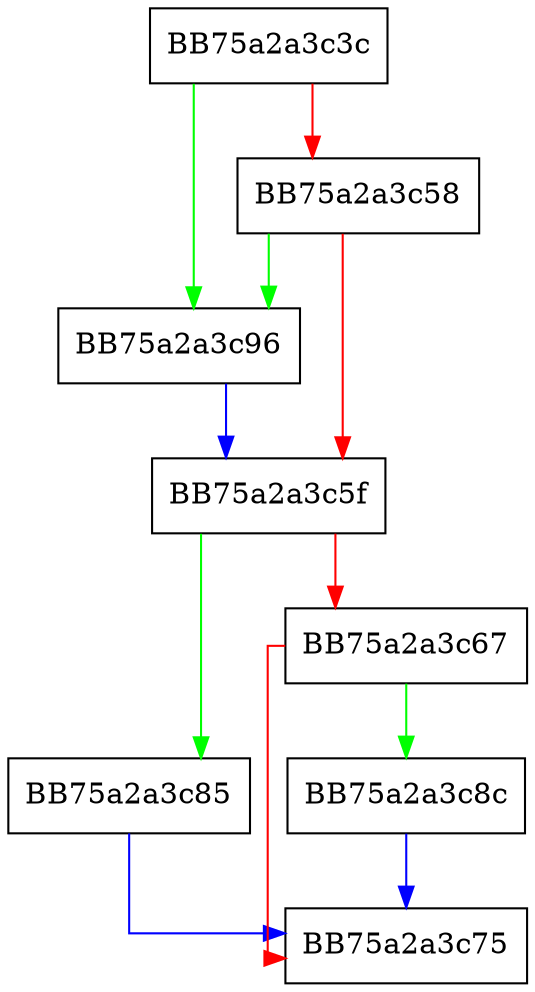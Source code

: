 digraph try_bind {
  node [shape="box"];
  graph [splines=ortho];
  BB75a2a3c3c -> BB75a2a3c96 [color="green"];
  BB75a2a3c3c -> BB75a2a3c58 [color="red"];
  BB75a2a3c58 -> BB75a2a3c96 [color="green"];
  BB75a2a3c58 -> BB75a2a3c5f [color="red"];
  BB75a2a3c5f -> BB75a2a3c85 [color="green"];
  BB75a2a3c5f -> BB75a2a3c67 [color="red"];
  BB75a2a3c67 -> BB75a2a3c8c [color="green"];
  BB75a2a3c67 -> BB75a2a3c75 [color="red"];
  BB75a2a3c85 -> BB75a2a3c75 [color="blue"];
  BB75a2a3c8c -> BB75a2a3c75 [color="blue"];
  BB75a2a3c96 -> BB75a2a3c5f [color="blue"];
}